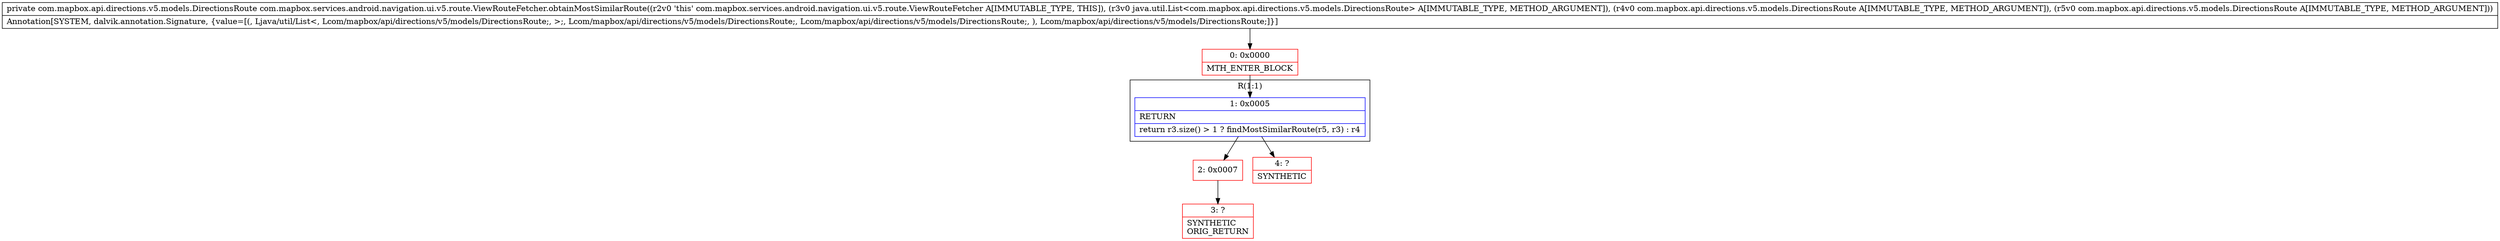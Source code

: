digraph "CFG forcom.mapbox.services.android.navigation.ui.v5.route.ViewRouteFetcher.obtainMostSimilarRoute(Ljava\/util\/List;Lcom\/mapbox\/api\/directions\/v5\/models\/DirectionsRoute;Lcom\/mapbox\/api\/directions\/v5\/models\/DirectionsRoute;)Lcom\/mapbox\/api\/directions\/v5\/models\/DirectionsRoute;" {
subgraph cluster_Region_669739330 {
label = "R(1:1)";
node [shape=record,color=blue];
Node_1 [shape=record,label="{1\:\ 0x0005|RETURN\l|return r3.size() \> 1 ? findMostSimilarRoute(r5, r3) : r4\l}"];
}
Node_0 [shape=record,color=red,label="{0\:\ 0x0000|MTH_ENTER_BLOCK\l}"];
Node_2 [shape=record,color=red,label="{2\:\ 0x0007}"];
Node_3 [shape=record,color=red,label="{3\:\ ?|SYNTHETIC\lORIG_RETURN\l}"];
Node_4 [shape=record,color=red,label="{4\:\ ?|SYNTHETIC\l}"];
MethodNode[shape=record,label="{private com.mapbox.api.directions.v5.models.DirectionsRoute com.mapbox.services.android.navigation.ui.v5.route.ViewRouteFetcher.obtainMostSimilarRoute((r2v0 'this' com.mapbox.services.android.navigation.ui.v5.route.ViewRouteFetcher A[IMMUTABLE_TYPE, THIS]), (r3v0 java.util.List\<com.mapbox.api.directions.v5.models.DirectionsRoute\> A[IMMUTABLE_TYPE, METHOD_ARGUMENT]), (r4v0 com.mapbox.api.directions.v5.models.DirectionsRoute A[IMMUTABLE_TYPE, METHOD_ARGUMENT]), (r5v0 com.mapbox.api.directions.v5.models.DirectionsRoute A[IMMUTABLE_TYPE, METHOD_ARGUMENT]))  | Annotation[SYSTEM, dalvik.annotation.Signature, \{value=[(, Ljava\/util\/List\<, Lcom\/mapbox\/api\/directions\/v5\/models\/DirectionsRoute;, \>;, Lcom\/mapbox\/api\/directions\/v5\/models\/DirectionsRoute;, Lcom\/mapbox\/api\/directions\/v5\/models\/DirectionsRoute;, ), Lcom\/mapbox\/api\/directions\/v5\/models\/DirectionsRoute;]\}]\l}"];
MethodNode -> Node_0;
Node_1 -> Node_2;
Node_1 -> Node_4;
Node_0 -> Node_1;
Node_2 -> Node_3;
}

